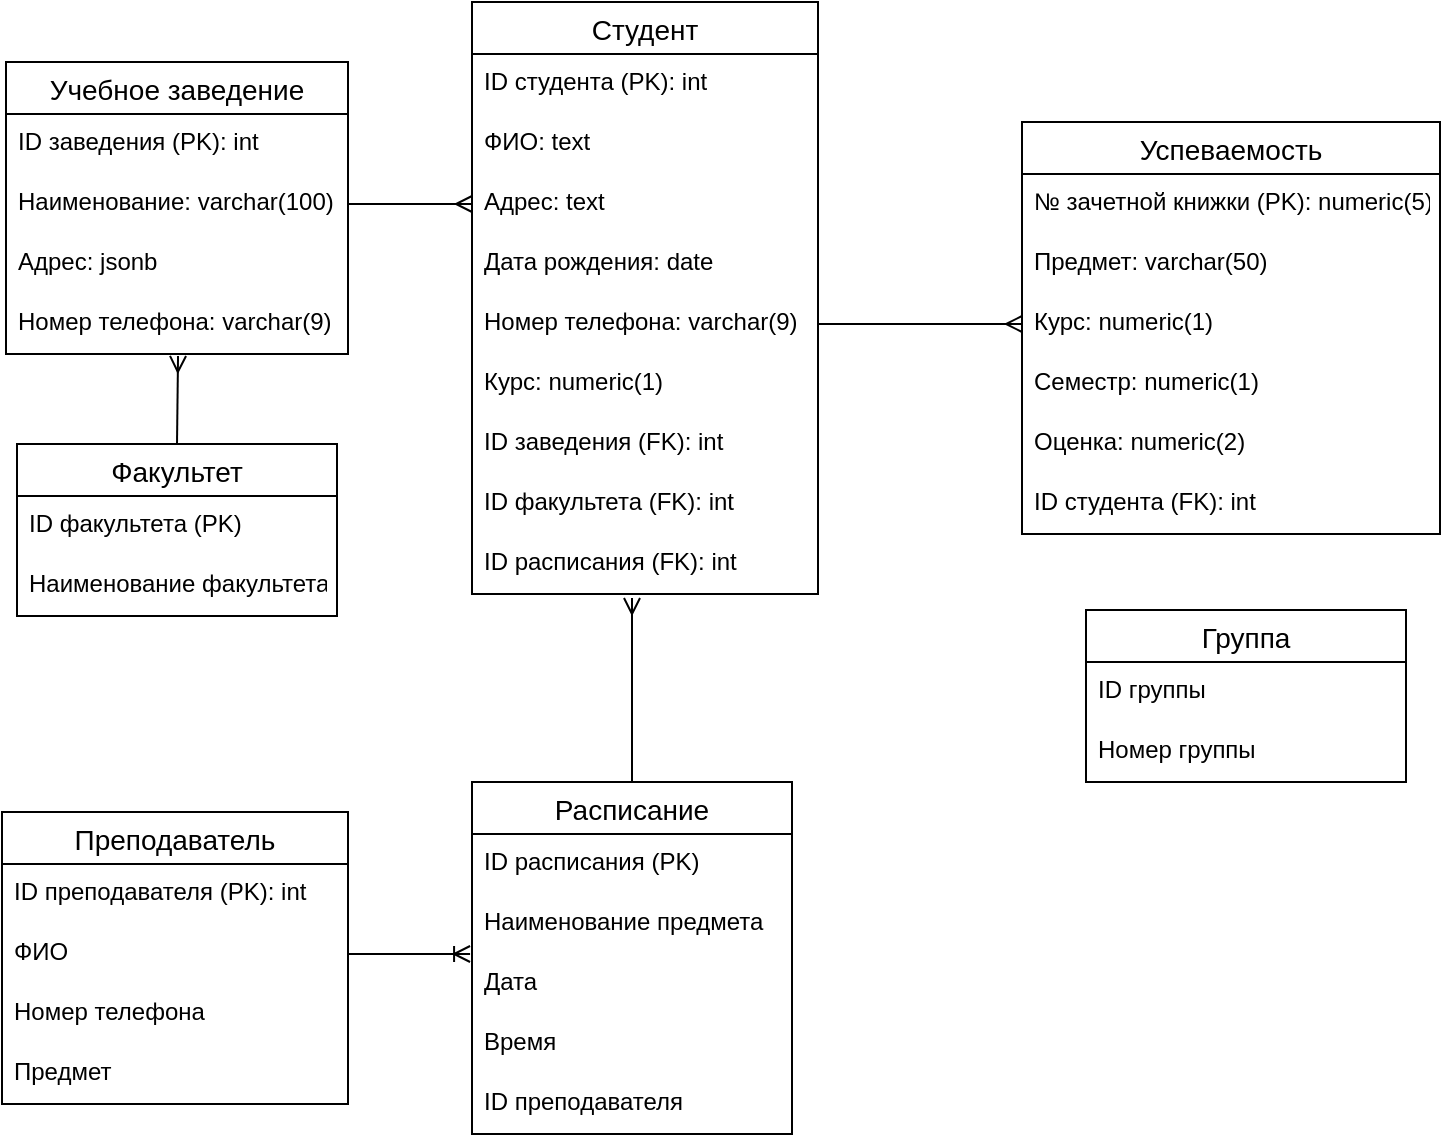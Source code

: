 <mxfile version="14.4.3" type="device"><diagram id="hoTWWa2IXOo2q0hfPsh7" name="Страница 1"><mxGraphModel dx="1086" dy="626" grid="0" gridSize="10" guides="1" tooltips="1" connect="1" arrows="1" fold="1" page="1" pageScale="1" pageWidth="827" pageHeight="1169" math="0" shadow="0"><root><mxCell id="0"/><mxCell id="1" parent="0"/><mxCell id="8812Ma8ZY2AW798Y6x_G-1" value="Студент" style="swimlane;fontStyle=0;childLayout=stackLayout;horizontal=1;startSize=26;horizontalStack=0;resizeParent=1;resizeParentMax=0;resizeLast=0;collapsible=1;marginBottom=0;align=center;fontSize=14;" vertex="1" parent="1"><mxGeometry x="247" y="4" width="173" height="296" as="geometry"><mxRectangle x="247" y="4" width="80" height="26" as="alternateBounds"/></mxGeometry></mxCell><mxCell id="8812Ma8ZY2AW798Y6x_G-31" value="ID студента (PK): int" style="text;strokeColor=none;fillColor=none;spacingLeft=4;spacingRight=4;overflow=hidden;rotatable=0;points=[[0,0.5],[1,0.5]];portConstraint=eastwest;fontSize=12;" vertex="1" parent="8812Ma8ZY2AW798Y6x_G-1"><mxGeometry y="26" width="173" height="30" as="geometry"/></mxCell><mxCell id="8812Ma8ZY2AW798Y6x_G-2" value="ФИО: text" style="text;strokeColor=none;fillColor=none;spacingLeft=4;spacingRight=4;overflow=hidden;rotatable=0;points=[[0,0.5],[1,0.5]];portConstraint=eastwest;fontSize=12;" vertex="1" parent="8812Ma8ZY2AW798Y6x_G-1"><mxGeometry y="56" width="173" height="30" as="geometry"/></mxCell><mxCell id="8812Ma8ZY2AW798Y6x_G-3" value="Адрес: text" style="text;strokeColor=none;fillColor=none;spacingLeft=4;spacingRight=4;overflow=hidden;rotatable=0;points=[[0,0.5],[1,0.5]];portConstraint=eastwest;fontSize=12;" vertex="1" parent="8812Ma8ZY2AW798Y6x_G-1"><mxGeometry y="86" width="173" height="30" as="geometry"/></mxCell><mxCell id="8812Ma8ZY2AW798Y6x_G-4" value="Дата рождения: date" style="text;strokeColor=none;fillColor=none;spacingLeft=4;spacingRight=4;overflow=hidden;rotatable=0;points=[[0,0.5],[1,0.5]];portConstraint=eastwest;fontSize=12;" vertex="1" parent="8812Ma8ZY2AW798Y6x_G-1"><mxGeometry y="116" width="173" height="30" as="geometry"/></mxCell><mxCell id="8812Ma8ZY2AW798Y6x_G-49" value="Номер телефона: varchar(9)" style="text;strokeColor=none;fillColor=none;spacingLeft=4;spacingRight=4;overflow=hidden;rotatable=0;points=[[0,0.5],[1,0.5]];portConstraint=eastwest;fontSize=12;" vertex="1" parent="8812Ma8ZY2AW798Y6x_G-1"><mxGeometry y="146" width="173" height="30" as="geometry"/></mxCell><mxCell id="8812Ma8ZY2AW798Y6x_G-50" value="Курс: numeric(1)" style="text;strokeColor=none;fillColor=none;spacingLeft=4;spacingRight=4;overflow=hidden;rotatable=0;points=[[0,0.5],[1,0.5]];portConstraint=eastwest;fontSize=12;" vertex="1" parent="8812Ma8ZY2AW798Y6x_G-1"><mxGeometry y="176" width="173" height="30" as="geometry"/></mxCell><mxCell id="8812Ma8ZY2AW798Y6x_G-57" value="ID заведения (FK): int" style="text;strokeColor=none;fillColor=none;spacingLeft=4;spacingRight=4;overflow=hidden;rotatable=0;points=[[0,0.5],[1,0.5]];portConstraint=eastwest;fontSize=12;" vertex="1" parent="8812Ma8ZY2AW798Y6x_G-1"><mxGeometry y="206" width="173" height="30" as="geometry"/></mxCell><mxCell id="8812Ma8ZY2AW798Y6x_G-59" value="ID факультета (FK): int" style="text;strokeColor=none;fillColor=none;spacingLeft=4;spacingRight=4;overflow=hidden;rotatable=0;points=[[0,0.5],[1,0.5]];portConstraint=eastwest;fontSize=12;" vertex="1" parent="8812Ma8ZY2AW798Y6x_G-1"><mxGeometry y="236" width="173" height="30" as="geometry"/></mxCell><mxCell id="8812Ma8ZY2AW798Y6x_G-61" value="ID расписания (FK): int" style="text;strokeColor=none;fillColor=none;spacingLeft=4;spacingRight=4;overflow=hidden;rotatable=0;points=[[0,0.5],[1,0.5]];portConstraint=eastwest;fontSize=12;" vertex="1" parent="8812Ma8ZY2AW798Y6x_G-1"><mxGeometry y="266" width="173" height="30" as="geometry"/></mxCell><mxCell id="8812Ma8ZY2AW798Y6x_G-18" value="Расписание" style="swimlane;fontStyle=0;childLayout=stackLayout;horizontal=1;startSize=26;horizontalStack=0;resizeParent=1;resizeParentMax=0;resizeLast=0;collapsible=1;marginBottom=0;align=center;fontSize=14;" vertex="1" parent="1"><mxGeometry x="247" y="394" width="160" height="176" as="geometry"/></mxCell><mxCell id="8812Ma8ZY2AW798Y6x_G-32" value="ID расписания (PK)" style="text;strokeColor=none;fillColor=none;spacingLeft=4;spacingRight=4;overflow=hidden;rotatable=0;points=[[0,0.5],[1,0.5]];portConstraint=eastwest;fontSize=12;" vertex="1" parent="8812Ma8ZY2AW798Y6x_G-18"><mxGeometry y="26" width="160" height="30" as="geometry"/></mxCell><mxCell id="8812Ma8ZY2AW798Y6x_G-72" value="Наименование предмета" style="text;strokeColor=none;fillColor=none;spacingLeft=4;spacingRight=4;overflow=hidden;rotatable=0;points=[[0,0.5],[1,0.5]];portConstraint=eastwest;fontSize=12;" vertex="1" parent="8812Ma8ZY2AW798Y6x_G-18"><mxGeometry y="56" width="160" height="30" as="geometry"/></mxCell><mxCell id="8812Ma8ZY2AW798Y6x_G-20" value="Дата" style="text;strokeColor=none;fillColor=none;spacingLeft=4;spacingRight=4;overflow=hidden;rotatable=0;points=[[0,0.5],[1,0.5]];portConstraint=eastwest;fontSize=12;" vertex="1" parent="8812Ma8ZY2AW798Y6x_G-18"><mxGeometry y="86" width="160" height="30" as="geometry"/></mxCell><mxCell id="8812Ma8ZY2AW798Y6x_G-21" value="Время" style="text;strokeColor=none;fillColor=none;spacingLeft=4;spacingRight=4;overflow=hidden;rotatable=0;points=[[0,0.5],[1,0.5]];portConstraint=eastwest;fontSize=12;" vertex="1" parent="8812Ma8ZY2AW798Y6x_G-18"><mxGeometry y="116" width="160" height="30" as="geometry"/></mxCell><mxCell id="8812Ma8ZY2AW798Y6x_G-26" value="ID преподавателя" style="text;strokeColor=none;fillColor=none;spacingLeft=4;spacingRight=4;overflow=hidden;rotatable=0;points=[[0,0.5],[1,0.5]];portConstraint=eastwest;fontSize=12;" vertex="1" parent="8812Ma8ZY2AW798Y6x_G-18"><mxGeometry y="146" width="160" height="30" as="geometry"/></mxCell><mxCell id="8812Ma8ZY2AW798Y6x_G-33" value="Факультет" style="swimlane;fontStyle=0;childLayout=stackLayout;horizontal=1;startSize=26;horizontalStack=0;resizeParent=1;resizeParentMax=0;resizeLast=0;collapsible=1;marginBottom=0;align=center;fontSize=14;" vertex="1" parent="1"><mxGeometry x="19.5" y="225" width="160" height="86" as="geometry"/></mxCell><mxCell id="8812Ma8ZY2AW798Y6x_G-34" value="ID факультета (PK)" style="text;strokeColor=none;fillColor=none;spacingLeft=4;spacingRight=4;overflow=hidden;rotatable=0;points=[[0,0.5],[1,0.5]];portConstraint=eastwest;fontSize=12;" vertex="1" parent="8812Ma8ZY2AW798Y6x_G-33"><mxGeometry y="26" width="160" height="30" as="geometry"/></mxCell><mxCell id="8812Ma8ZY2AW798Y6x_G-35" value="Наименование факультета" style="text;strokeColor=none;fillColor=none;spacingLeft=4;spacingRight=4;overflow=hidden;rotatable=0;points=[[0,0.5],[1,0.5]];portConstraint=eastwest;fontSize=12;" vertex="1" parent="8812Ma8ZY2AW798Y6x_G-33"><mxGeometry y="56" width="160" height="30" as="geometry"/></mxCell><mxCell id="8812Ma8ZY2AW798Y6x_G-37" value="Успеваемость" style="swimlane;fontStyle=0;childLayout=stackLayout;horizontal=1;startSize=26;horizontalStack=0;resizeParent=1;resizeParentMax=0;resizeLast=0;collapsible=1;marginBottom=0;align=center;fontSize=14;" vertex="1" parent="1"><mxGeometry x="522" y="64" width="209" height="206" as="geometry"/></mxCell><mxCell id="8812Ma8ZY2AW798Y6x_G-38" value="№ зачетной книжки (PK): numeric(5)" style="text;strokeColor=none;fillColor=none;spacingLeft=4;spacingRight=4;overflow=hidden;rotatable=0;points=[[0,0.5],[1,0.5]];portConstraint=eastwest;fontSize=12;" vertex="1" parent="8812Ma8ZY2AW798Y6x_G-37"><mxGeometry y="26" width="209" height="30" as="geometry"/></mxCell><mxCell id="8812Ma8ZY2AW798Y6x_G-39" value="Предмет: varchar(50)" style="text;strokeColor=none;fillColor=none;spacingLeft=4;spacingRight=4;overflow=hidden;rotatable=0;points=[[0,0.5],[1,0.5]];portConstraint=eastwest;fontSize=12;" vertex="1" parent="8812Ma8ZY2AW798Y6x_G-37"><mxGeometry y="56" width="209" height="30" as="geometry"/></mxCell><mxCell id="8812Ma8ZY2AW798Y6x_G-40" value="Курс: numeric(1)" style="text;strokeColor=none;fillColor=none;spacingLeft=4;spacingRight=4;overflow=hidden;rotatable=0;points=[[0,0.5],[1,0.5]];portConstraint=eastwest;fontSize=12;" vertex="1" parent="8812Ma8ZY2AW798Y6x_G-37"><mxGeometry y="86" width="209" height="30" as="geometry"/></mxCell><mxCell id="8812Ma8ZY2AW798Y6x_G-41" value="Семестр: numeric(1)" style="text;strokeColor=none;fillColor=none;spacingLeft=4;spacingRight=4;overflow=hidden;rotatable=0;points=[[0,0.5],[1,0.5]];portConstraint=eastwest;fontSize=12;" vertex="1" parent="8812Ma8ZY2AW798Y6x_G-37"><mxGeometry y="116" width="209" height="30" as="geometry"/></mxCell><mxCell id="8812Ma8ZY2AW798Y6x_G-42" value="Оценка: numeric(2)" style="text;strokeColor=none;fillColor=none;spacingLeft=4;spacingRight=4;overflow=hidden;rotatable=0;points=[[0,0.5],[1,0.5]];portConstraint=eastwest;fontSize=12;" vertex="1" parent="8812Ma8ZY2AW798Y6x_G-37"><mxGeometry y="146" width="209" height="30" as="geometry"/></mxCell><mxCell id="8812Ma8ZY2AW798Y6x_G-64" value="ID студента (FK): int" style="text;strokeColor=none;fillColor=none;spacingLeft=4;spacingRight=4;overflow=hidden;rotatable=0;points=[[0,0.5],[1,0.5]];portConstraint=eastwest;fontSize=12;" vertex="1" parent="8812Ma8ZY2AW798Y6x_G-37"><mxGeometry y="176" width="209" height="30" as="geometry"/></mxCell><mxCell id="8812Ma8ZY2AW798Y6x_G-43" value="Преподаватель" style="swimlane;fontStyle=0;childLayout=stackLayout;horizontal=1;startSize=26;horizontalStack=0;resizeParent=1;resizeParentMax=0;resizeLast=0;collapsible=1;marginBottom=0;align=center;fontSize=14;" vertex="1" parent="1"><mxGeometry x="12" y="409" width="173" height="146" as="geometry"/></mxCell><mxCell id="8812Ma8ZY2AW798Y6x_G-44" value="ID преподавателя (PK): int" style="text;strokeColor=none;fillColor=none;spacingLeft=4;spacingRight=4;overflow=hidden;rotatable=0;points=[[0,0.5],[1,0.5]];portConstraint=eastwest;fontSize=12;" vertex="1" parent="8812Ma8ZY2AW798Y6x_G-43"><mxGeometry y="26" width="173" height="30" as="geometry"/></mxCell><mxCell id="8812Ma8ZY2AW798Y6x_G-45" value="ФИО" style="text;strokeColor=none;fillColor=none;spacingLeft=4;spacingRight=4;overflow=hidden;rotatable=0;points=[[0,0.5],[1,0.5]];portConstraint=eastwest;fontSize=12;" vertex="1" parent="8812Ma8ZY2AW798Y6x_G-43"><mxGeometry y="56" width="173" height="30" as="geometry"/></mxCell><mxCell id="8812Ma8ZY2AW798Y6x_G-46" value="Номер телефона" style="text;strokeColor=none;fillColor=none;spacingLeft=4;spacingRight=4;overflow=hidden;rotatable=0;points=[[0,0.5],[1,0.5]];portConstraint=eastwest;fontSize=12;" vertex="1" parent="8812Ma8ZY2AW798Y6x_G-43"><mxGeometry y="86" width="173" height="30" as="geometry"/></mxCell><mxCell id="8812Ma8ZY2AW798Y6x_G-47" value="Предмет" style="text;strokeColor=none;fillColor=none;spacingLeft=4;spacingRight=4;overflow=hidden;rotatable=0;points=[[0,0.5],[1,0.5]];portConstraint=eastwest;fontSize=12;" vertex="1" parent="8812Ma8ZY2AW798Y6x_G-43"><mxGeometry y="116" width="173" height="30" as="geometry"/></mxCell><mxCell id="8812Ma8ZY2AW798Y6x_G-51" value="Учебное заведение" style="swimlane;fontStyle=0;childLayout=stackLayout;horizontal=1;startSize=26;horizontalStack=0;resizeParent=1;resizeParentMax=0;resizeLast=0;collapsible=1;marginBottom=0;align=center;fontSize=14;" vertex="1" parent="1"><mxGeometry x="14" y="34" width="171" height="146" as="geometry"/></mxCell><mxCell id="8812Ma8ZY2AW798Y6x_G-52" value="ID заведения (PK): int" style="text;strokeColor=none;fillColor=none;spacingLeft=4;spacingRight=4;overflow=hidden;rotatable=0;points=[[0,0.5],[1,0.5]];portConstraint=eastwest;fontSize=12;" vertex="1" parent="8812Ma8ZY2AW798Y6x_G-51"><mxGeometry y="26" width="171" height="30" as="geometry"/></mxCell><mxCell id="8812Ma8ZY2AW798Y6x_G-53" value="Наименование: varchar(100)" style="text;strokeColor=none;fillColor=none;spacingLeft=4;spacingRight=4;overflow=hidden;rotatable=0;points=[[0,0.5],[1,0.5]];portConstraint=eastwest;fontSize=12;" vertex="1" parent="8812Ma8ZY2AW798Y6x_G-51"><mxGeometry y="56" width="171" height="30" as="geometry"/></mxCell><mxCell id="8812Ma8ZY2AW798Y6x_G-54" value="Адрес: jsonb" style="text;strokeColor=none;fillColor=none;spacingLeft=4;spacingRight=4;overflow=hidden;rotatable=0;points=[[0,0.5],[1,0.5]];portConstraint=eastwest;fontSize=12;" vertex="1" parent="8812Ma8ZY2AW798Y6x_G-51"><mxGeometry y="86" width="171" height="30" as="geometry"/></mxCell><mxCell id="8812Ma8ZY2AW798Y6x_G-55" value="Номер телефона: varchar(9)" style="text;strokeColor=none;fillColor=none;spacingLeft=4;spacingRight=4;overflow=hidden;rotatable=0;points=[[0,0.5],[1,0.5]];portConstraint=eastwest;fontSize=12;" vertex="1" parent="8812Ma8ZY2AW798Y6x_G-51"><mxGeometry y="116" width="171" height="30" as="geometry"/></mxCell><mxCell id="8812Ma8ZY2AW798Y6x_G-56" value="" style="edgeStyle=entityRelationEdgeStyle;fontSize=12;html=1;endArrow=ERmany;exitX=1;exitY=0.5;exitDx=0;exitDy=0;entryX=0;entryY=0.5;entryDx=0;entryDy=0;" edge="1" parent="1" source="8812Ma8ZY2AW798Y6x_G-53" target="8812Ma8ZY2AW798Y6x_G-3"><mxGeometry width="100" height="100" relative="1" as="geometry"><mxPoint x="196" y="556" as="sourcePoint"/><mxPoint x="296" y="456" as="targetPoint"/></mxGeometry></mxCell><mxCell id="8812Ma8ZY2AW798Y6x_G-58" value="" style="fontSize=12;html=1;endArrow=ERmany;exitX=0.5;exitY=0;exitDx=0;exitDy=0;entryX=0.503;entryY=1.033;entryDx=0;entryDy=0;entryPerimeter=0;" edge="1" parent="1" source="8812Ma8ZY2AW798Y6x_G-33" target="8812Ma8ZY2AW798Y6x_G-55"><mxGeometry width="100" height="100" relative="1" as="geometry"><mxPoint x="259" y="391" as="sourcePoint"/><mxPoint x="359" y="291" as="targetPoint"/></mxGeometry></mxCell><mxCell id="8812Ma8ZY2AW798Y6x_G-60" value="" style="fontSize=12;html=1;endArrow=ERmany;exitX=0.5;exitY=0;exitDx=0;exitDy=0;" edge="1" parent="1" source="8812Ma8ZY2AW798Y6x_G-18"><mxGeometry width="100" height="100" relative="1" as="geometry"><mxPoint x="114" y="495" as="sourcePoint"/><mxPoint x="327" y="302" as="targetPoint"/></mxGeometry></mxCell><mxCell id="8812Ma8ZY2AW798Y6x_G-63" value="" style="edgeStyle=entityRelationEdgeStyle;fontSize=12;html=1;endArrow=ERmany;exitX=1;exitY=0.5;exitDx=0;exitDy=0;entryX=0;entryY=0.5;entryDx=0;entryDy=0;" edge="1" parent="1" source="8812Ma8ZY2AW798Y6x_G-49" target="8812Ma8ZY2AW798Y6x_G-40"><mxGeometry width="100" height="100" relative="1" as="geometry"><mxPoint x="452" y="220" as="sourcePoint"/><mxPoint x="492" y="207" as="targetPoint"/></mxGeometry></mxCell><mxCell id="8812Ma8ZY2AW798Y6x_G-71" value="" style="edgeStyle=entityRelationEdgeStyle;fontSize=12;html=1;endArrow=ERoneToMany;exitX=1;exitY=0.5;exitDx=0;exitDy=0;entryX=-0.006;entryY=1;entryDx=0;entryDy=0;entryPerimeter=0;" edge="1" parent="1" source="8812Ma8ZY2AW798Y6x_G-45" target="8812Ma8ZY2AW798Y6x_G-72"><mxGeometry width="100" height="100" relative="1" as="geometry"><mxPoint x="226" y="418" as="sourcePoint"/><mxPoint x="326" y="318" as="targetPoint"/></mxGeometry></mxCell><mxCell id="8812Ma8ZY2AW798Y6x_G-73" value="Группа" style="swimlane;fontStyle=0;childLayout=stackLayout;horizontal=1;startSize=26;horizontalStack=0;resizeParent=1;resizeParentMax=0;resizeLast=0;collapsible=1;marginBottom=0;align=center;fontSize=14;" vertex="1" parent="1"><mxGeometry x="554" y="308" width="160" height="86" as="geometry"><mxRectangle x="550" y="307" width="71" height="26" as="alternateBounds"/></mxGeometry></mxCell><mxCell id="8812Ma8ZY2AW798Y6x_G-74" value="ID группы" style="text;strokeColor=none;fillColor=none;spacingLeft=4;spacingRight=4;overflow=hidden;rotatable=0;points=[[0,0.5],[1,0.5]];portConstraint=eastwest;fontSize=12;" vertex="1" parent="8812Ma8ZY2AW798Y6x_G-73"><mxGeometry y="26" width="160" height="30" as="geometry"/></mxCell><mxCell id="8812Ma8ZY2AW798Y6x_G-75" value="Номер группы" style="text;strokeColor=none;fillColor=none;spacingLeft=4;spacingRight=4;overflow=hidden;rotatable=0;points=[[0,0.5],[1,0.5]];portConstraint=eastwest;fontSize=12;" vertex="1" parent="8812Ma8ZY2AW798Y6x_G-73"><mxGeometry y="56" width="160" height="30" as="geometry"/></mxCell></root></mxGraphModel></diagram></mxfile>